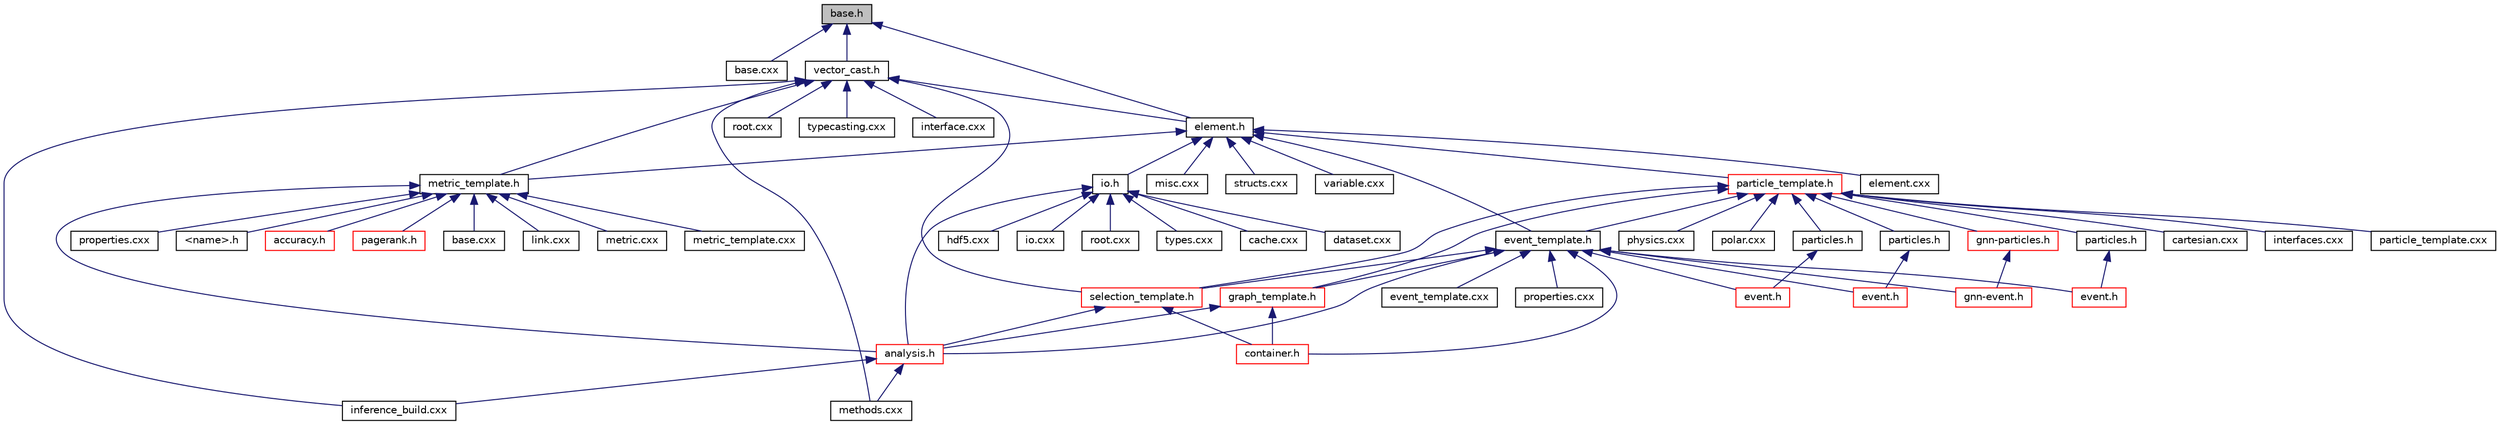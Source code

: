 digraph "base.h"
{
 // INTERACTIVE_SVG=YES
 // LATEX_PDF_SIZE
  edge [fontname="Helvetica",fontsize="10",labelfontname="Helvetica",labelfontsize="10"];
  node [fontname="Helvetica",fontsize="10",shape=record];
  Node1 [label="base.h",height=0.2,width=0.4,color="black", fillcolor="grey75", style="filled", fontcolor="black",tooltip="Defines fundamental data structures and type handling for the AnalysisG framework."];
  Node1 -> Node2 [dir="back",color="midnightblue",fontsize="10",style="solid",fontname="Helvetica"];
  Node2 [label="base.cxx",height=0.2,width=0.4,color="black", fillcolor="white", style="filled",URL="$structs_2cxx_2base_8cxx.html",tooltip=" "];
  Node1 -> Node3 [dir="back",color="midnightblue",fontsize="10",style="solid",fontname="Helvetica"];
  Node3 [label="element.h",height=0.2,width=0.4,color="black", fillcolor="white", style="filled",URL="$element_8h.html",tooltip=" "];
  Node3 -> Node4 [dir="back",color="midnightblue",fontsize="10",style="solid",fontname="Helvetica"];
  Node4 [label="event_template.h",height=0.2,width=0.4,color="black", fillcolor="white", style="filled",URL="$event__template_8h.html",tooltip="Header file for the event_template class."];
  Node4 -> Node5 [dir="back",color="midnightblue",fontsize="10",style="solid",fontname="Helvetica"];
  Node5 [label="event.h",height=0.2,width=0.4,color="red", fillcolor="white", style="filled",URL="$events_2bsm__4tops_2include_2bsm__4tops_2event_8h.html",tooltip=" "];
  Node4 -> Node32 [dir="back",color="midnightblue",fontsize="10",style="solid",fontname="Helvetica"];
  Node32 [label="event.h",height=0.2,width=0.4,color="red", fillcolor="white", style="filled",URL="$events_2exp__mc20_2include_2exp__mc20_2event_8h.html",tooltip=" "];
  Node4 -> Node36 [dir="back",color="midnightblue",fontsize="10",style="solid",fontname="Helvetica"];
  Node36 [label="gnn-event.h",height=0.2,width=0.4,color="red", fillcolor="white", style="filled",URL="$gnn-event_8h.html",tooltip=" "];
  Node4 -> Node40 [dir="back",color="midnightblue",fontsize="10",style="solid",fontname="Helvetica"];
  Node40 [label="event.h",height=0.2,width=0.4,color="red", fillcolor="white", style="filled",URL="$events_2ssml__mc20_2include_2ssml__mc20_2event_8h.html",tooltip=" "];
  Node4 -> Node54 [dir="back",color="midnightblue",fontsize="10",style="solid",fontname="Helvetica"];
  Node54 [label="analysis.h",height=0.2,width=0.4,color="red", fillcolor="white", style="filled",URL="$analysis_8h.html",tooltip="Defines the analysis class, the central orchestrator for physics analysis tasks."];
  Node54 -> Node58 [dir="back",color="midnightblue",fontsize="10",style="solid",fontname="Helvetica"];
  Node58 [label="inference_build.cxx",height=0.2,width=0.4,color="black", fillcolor="white", style="filled",URL="$inference__build_8cxx.html",tooltip=" "];
  Node54 -> Node59 [dir="back",color="midnightblue",fontsize="10",style="solid",fontname="Helvetica"];
  Node59 [label="methods.cxx",height=0.2,width=0.4,color="black", fillcolor="white", style="filled",URL="$methods_8cxx.html",tooltip=" "];
  Node4 -> Node63 [dir="back",color="midnightblue",fontsize="10",style="solid",fontname="Helvetica"];
  Node63 [label="container.h",height=0.2,width=0.4,color="red", fillcolor="white", style="filled",URL="$container_8h.html",tooltip=" "];
  Node4 -> Node68 [dir="back",color="midnightblue",fontsize="10",style="solid",fontname="Helvetica"];
  Node68 [label="event_template.cxx",height=0.2,width=0.4,color="black", fillcolor="white", style="filled",URL="$event__template_8cxx.html",tooltip="Implementation of event_template class methods for physics event data handling."];
  Node4 -> Node69 [dir="back",color="midnightblue",fontsize="10",style="solid",fontname="Helvetica"];
  Node69 [label="properties.cxx",height=0.2,width=0.4,color="black", fillcolor="white", style="filled",URL="$event_2cxx_2properties_8cxx.html",tooltip="Implementation of the event_template class methods."];
  Node4 -> Node70 [dir="back",color="midnightblue",fontsize="10",style="solid",fontname="Helvetica"];
  Node70 [label="graph_template.h",height=0.2,width=0.4,color="red", fillcolor="white", style="filled",URL="$graph__template_8h.html",tooltip=" "];
  Node70 -> Node54 [dir="back",color="midnightblue",fontsize="10",style="solid",fontname="Helvetica"];
  Node70 -> Node63 [dir="back",color="midnightblue",fontsize="10",style="solid",fontname="Helvetica"];
  Node4 -> Node80 [dir="back",color="midnightblue",fontsize="10",style="solid",fontname="Helvetica"];
  Node80 [label="selection_template.h",height=0.2,width=0.4,color="red", fillcolor="white", style="filled",URL="$selection__template_8h.html",tooltip=" "];
  Node80 -> Node54 [dir="back",color="midnightblue",fontsize="10",style="solid",fontname="Helvetica"];
  Node80 -> Node63 [dir="back",color="midnightblue",fontsize="10",style="solid",fontname="Helvetica"];
  Node3 -> Node89 [dir="back",color="midnightblue",fontsize="10",style="solid",fontname="Helvetica"];
  Node89 [label="io.h",height=0.2,width=0.4,color="black", fillcolor="white", style="filled",URL="$io_8h.html",tooltip="Defines the io class for handling input/output operations, primarily with ROOT and HDF5 files."];
  Node89 -> Node54 [dir="back",color="midnightblue",fontsize="10",style="solid",fontname="Helvetica"];
  Node89 -> Node72 [dir="back",color="midnightblue",fontsize="10",style="solid",fontname="Helvetica"];
  Node72 [label="cache.cxx",height=0.2,width=0.4,color="black", fillcolor="white", style="filled",URL="$cache_8cxx.html",tooltip=" "];
  Node89 -> Node74 [dir="back",color="midnightblue",fontsize="10",style="solid",fontname="Helvetica"];
  Node74 [label="dataset.cxx",height=0.2,width=0.4,color="black", fillcolor="white", style="filled",URL="$dataset_8cxx.html",tooltip=" "];
  Node89 -> Node90 [dir="back",color="midnightblue",fontsize="10",style="solid",fontname="Helvetica"];
  Node90 [label="hdf5.cxx",height=0.2,width=0.4,color="black", fillcolor="white", style="filled",URL="$hdf5_8cxx.html",tooltip=" "];
  Node89 -> Node91 [dir="back",color="midnightblue",fontsize="10",style="solid",fontname="Helvetica"];
  Node91 [label="io.cxx",height=0.2,width=0.4,color="black", fillcolor="white", style="filled",URL="$io_2cxx_2io_8cxx.html",tooltip=" "];
  Node89 -> Node92 [dir="back",color="midnightblue",fontsize="10",style="solid",fontname="Helvetica"];
  Node92 [label="root.cxx",height=0.2,width=0.4,color="black", fillcolor="white", style="filled",URL="$io_2cxx_2root_8cxx.html",tooltip=" "];
  Node89 -> Node93 [dir="back",color="midnightblue",fontsize="10",style="solid",fontname="Helvetica"];
  Node93 [label="types.cxx",height=0.2,width=0.4,color="black", fillcolor="white", style="filled",URL="$types_8cxx.html",tooltip=" "];
  Node3 -> Node94 [dir="back",color="midnightblue",fontsize="10",style="solid",fontname="Helvetica"];
  Node94 [label="metric_template.h",height=0.2,width=0.4,color="black", fillcolor="white", style="filled",URL="$metric__template_8h.html",tooltip=" "];
  Node94 -> Node95 [dir="back",color="midnightblue",fontsize="10",style="solid",fontname="Helvetica"];
  Node95 [label="accuracy.h",height=0.2,width=0.4,color="red", fillcolor="white", style="filled",URL="$accuracy_8h.html",tooltip=" "];
  Node94 -> Node97 [dir="back",color="midnightblue",fontsize="10",style="solid",fontname="Helvetica"];
  Node97 [label="pagerank.h",height=0.2,width=0.4,color="red", fillcolor="white", style="filled",URL="$pagerank_8h.html",tooltip=" "];
  Node94 -> Node54 [dir="back",color="midnightblue",fontsize="10",style="solid",fontname="Helvetica"];
  Node94 -> Node99 [dir="back",color="midnightblue",fontsize="10",style="solid",fontname="Helvetica"];
  Node99 [label="base.cxx",height=0.2,width=0.4,color="black", fillcolor="white", style="filled",URL="$metric_2cxx_2base_8cxx.html",tooltip=" "];
  Node94 -> Node100 [dir="back",color="midnightblue",fontsize="10",style="solid",fontname="Helvetica"];
  Node100 [label="link.cxx",height=0.2,width=0.4,color="black", fillcolor="white", style="filled",URL="$link_8cxx.html",tooltip=" "];
  Node94 -> Node101 [dir="back",color="midnightblue",fontsize="10",style="solid",fontname="Helvetica"];
  Node101 [label="metric.cxx",height=0.2,width=0.4,color="black", fillcolor="white", style="filled",URL="$metric_8cxx.html",tooltip=" "];
  Node94 -> Node102 [dir="back",color="midnightblue",fontsize="10",style="solid",fontname="Helvetica"];
  Node102 [label="metric_template.cxx",height=0.2,width=0.4,color="black", fillcolor="white", style="filled",URL="$metric__template_8cxx.html",tooltip=" "];
  Node94 -> Node103 [dir="back",color="midnightblue",fontsize="10",style="solid",fontname="Helvetica"];
  Node103 [label="properties.cxx",height=0.2,width=0.4,color="black", fillcolor="white", style="filled",URL="$metric_2cxx_2properties_8cxx.html",tooltip=" "];
  Node94 -> Node104 [dir="back",color="midnightblue",fontsize="10",style="solid",fontname="Helvetica"];
  Node104 [label="\<name\>.h",height=0.2,width=0.4,color="black", fillcolor="white", style="filled",URL="$_3name_4_8h.html",tooltip=" "];
  Node3 -> Node105 [dir="back",color="midnightblue",fontsize="10",style="solid",fontname="Helvetica"];
  Node105 [label="particle_template.h",height=0.2,width=0.4,color="red", fillcolor="white", style="filled",URL="$particle__template_8h.html",tooltip=" "];
  Node105 -> Node106 [dir="back",color="midnightblue",fontsize="10",style="solid",fontname="Helvetica"];
  Node106 [label="particles.h",height=0.2,width=0.4,color="black", fillcolor="white", style="filled",URL="$events_2bsm__4tops_2include_2bsm__4tops_2particles_8h.html",tooltip=" "];
  Node106 -> Node5 [dir="back",color="midnightblue",fontsize="10",style="solid",fontname="Helvetica"];
  Node105 -> Node107 [dir="back",color="midnightblue",fontsize="10",style="solid",fontname="Helvetica"];
  Node107 [label="particles.h",height=0.2,width=0.4,color="black", fillcolor="white", style="filled",URL="$events_2exp__mc20_2include_2exp__mc20_2particles_8h.html",tooltip=" "];
  Node107 -> Node32 [dir="back",color="midnightblue",fontsize="10",style="solid",fontname="Helvetica"];
  Node105 -> Node108 [dir="back",color="midnightblue",fontsize="10",style="solid",fontname="Helvetica"];
  Node108 [label="gnn-particles.h",height=0.2,width=0.4,color="red", fillcolor="white", style="filled",URL="$gnn-particles_8h.html",tooltip=" "];
  Node108 -> Node36 [dir="back",color="midnightblue",fontsize="10",style="solid",fontname="Helvetica"];
  Node105 -> Node110 [dir="back",color="midnightblue",fontsize="10",style="solid",fontname="Helvetica"];
  Node110 [label="particles.h",height=0.2,width=0.4,color="black", fillcolor="white", style="filled",URL="$events_2ssml__mc20_2include_2ssml__mc20_2particles_8h.html",tooltip=" "];
  Node110 -> Node40 [dir="back",color="midnightblue",fontsize="10",style="solid",fontname="Helvetica"];
  Node105 -> Node4 [dir="back",color="midnightblue",fontsize="10",style="solid",fontname="Helvetica"];
  Node105 -> Node70 [dir="back",color="midnightblue",fontsize="10",style="solid",fontname="Helvetica"];
  Node105 -> Node111 [dir="back",color="midnightblue",fontsize="10",style="solid",fontname="Helvetica"];
  Node111 [label="cartesian.cxx",height=0.2,width=0.4,color="black", fillcolor="white", style="filled",URL="$cartesian_8cxx.html",tooltip=" "];
  Node105 -> Node112 [dir="back",color="midnightblue",fontsize="10",style="solid",fontname="Helvetica"];
  Node112 [label="interfaces.cxx",height=0.2,width=0.4,color="black", fillcolor="white", style="filled",URL="$interfaces_8cxx.html",tooltip=" "];
  Node105 -> Node113 [dir="back",color="midnightblue",fontsize="10",style="solid",fontname="Helvetica"];
  Node113 [label="particle_template.cxx",height=0.2,width=0.4,color="black", fillcolor="white", style="filled",URL="$particle__template_8cxx.html",tooltip=" "];
  Node105 -> Node114 [dir="back",color="midnightblue",fontsize="10",style="solid",fontname="Helvetica"];
  Node114 [label="physics.cxx",height=0.2,width=0.4,color="black", fillcolor="white", style="filled",URL="$modules_2particle_2cxx_2physics_8cxx.html",tooltip=" "];
  Node105 -> Node115 [dir="back",color="midnightblue",fontsize="10",style="solid",fontname="Helvetica"];
  Node115 [label="polar.cxx",height=0.2,width=0.4,color="black", fillcolor="white", style="filled",URL="$polar_8cxx.html",tooltip=" "];
  Node105 -> Node80 [dir="back",color="midnightblue",fontsize="10",style="solid",fontname="Helvetica"];
  Node3 -> Node129 [dir="back",color="midnightblue",fontsize="10",style="solid",fontname="Helvetica"];
  Node129 [label="element.cxx",height=0.2,width=0.4,color="black", fillcolor="white", style="filled",URL="$element_8cxx.html",tooltip=" "];
  Node3 -> Node130 [dir="back",color="midnightblue",fontsize="10",style="solid",fontname="Helvetica"];
  Node130 [label="misc.cxx",height=0.2,width=0.4,color="black", fillcolor="white", style="filled",URL="$misc_8cxx.html",tooltip=" "];
  Node3 -> Node131 [dir="back",color="midnightblue",fontsize="10",style="solid",fontname="Helvetica"];
  Node131 [label="structs.cxx",height=0.2,width=0.4,color="black", fillcolor="white", style="filled",URL="$structs_8cxx.html",tooltip=" "];
  Node3 -> Node132 [dir="back",color="midnightblue",fontsize="10",style="solid",fontname="Helvetica"];
  Node132 [label="variable.cxx",height=0.2,width=0.4,color="black", fillcolor="white", style="filled",URL="$variable_8cxx.html",tooltip=" "];
  Node1 -> Node133 [dir="back",color="midnightblue",fontsize="10",style="solid",fontname="Helvetica"];
  Node133 [label="vector_cast.h",height=0.2,width=0.4,color="black", fillcolor="white", style="filled",URL="$vector__cast_8h.html",tooltip=" "];
  Node133 -> Node58 [dir="back",color="midnightblue",fontsize="10",style="solid",fontname="Helvetica"];
  Node133 -> Node59 [dir="back",color="midnightblue",fontsize="10",style="solid",fontname="Helvetica"];
  Node133 -> Node94 [dir="back",color="midnightblue",fontsize="10",style="solid",fontname="Helvetica"];
  Node133 -> Node80 [dir="back",color="midnightblue",fontsize="10",style="solid",fontname="Helvetica"];
  Node133 -> Node3 [dir="back",color="midnightblue",fontsize="10",style="solid",fontname="Helvetica"];
  Node133 -> Node134 [dir="back",color="midnightblue",fontsize="10",style="solid",fontname="Helvetica"];
  Node134 [label="root.cxx",height=0.2,width=0.4,color="black", fillcolor="white", style="filled",URL="$typecasting_2cxx_2root_8cxx.html",tooltip=" "];
  Node133 -> Node135 [dir="back",color="midnightblue",fontsize="10",style="solid",fontname="Helvetica"];
  Node135 [label="typecasting.cxx",height=0.2,width=0.4,color="black", fillcolor="white", style="filled",URL="$typecasting_8cxx.html",tooltip=" "];
  Node133 -> Node124 [dir="back",color="midnightblue",fontsize="10",style="solid",fontname="Helvetica"];
  Node124 [label="interface.cxx",height=0.2,width=0.4,color="black", fillcolor="white", style="filled",URL="$interface_8cxx.html",tooltip=" "];
}
